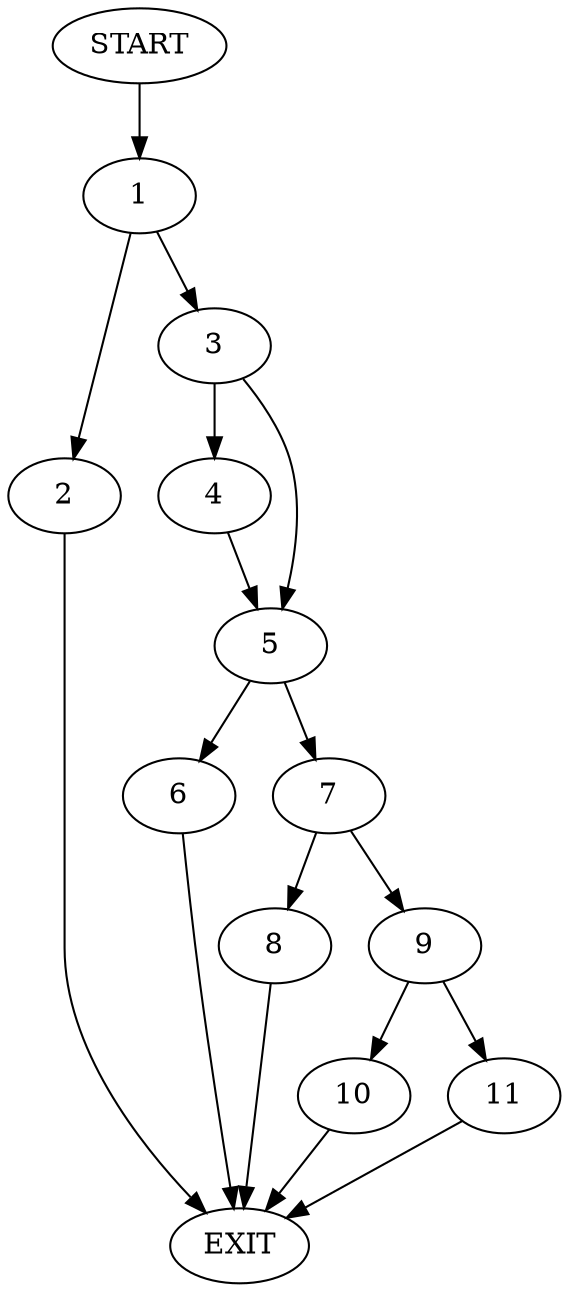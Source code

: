 digraph {
0 [label="START"]
12 [label="EXIT"]
0 -> 1
1 -> 2
1 -> 3
2 -> 12
3 -> 4
3 -> 5
4 -> 5
5 -> 6
5 -> 7
7 -> 8
7 -> 9
6 -> 12
9 -> 10
9 -> 11
8 -> 12
10 -> 12
11 -> 12
}
